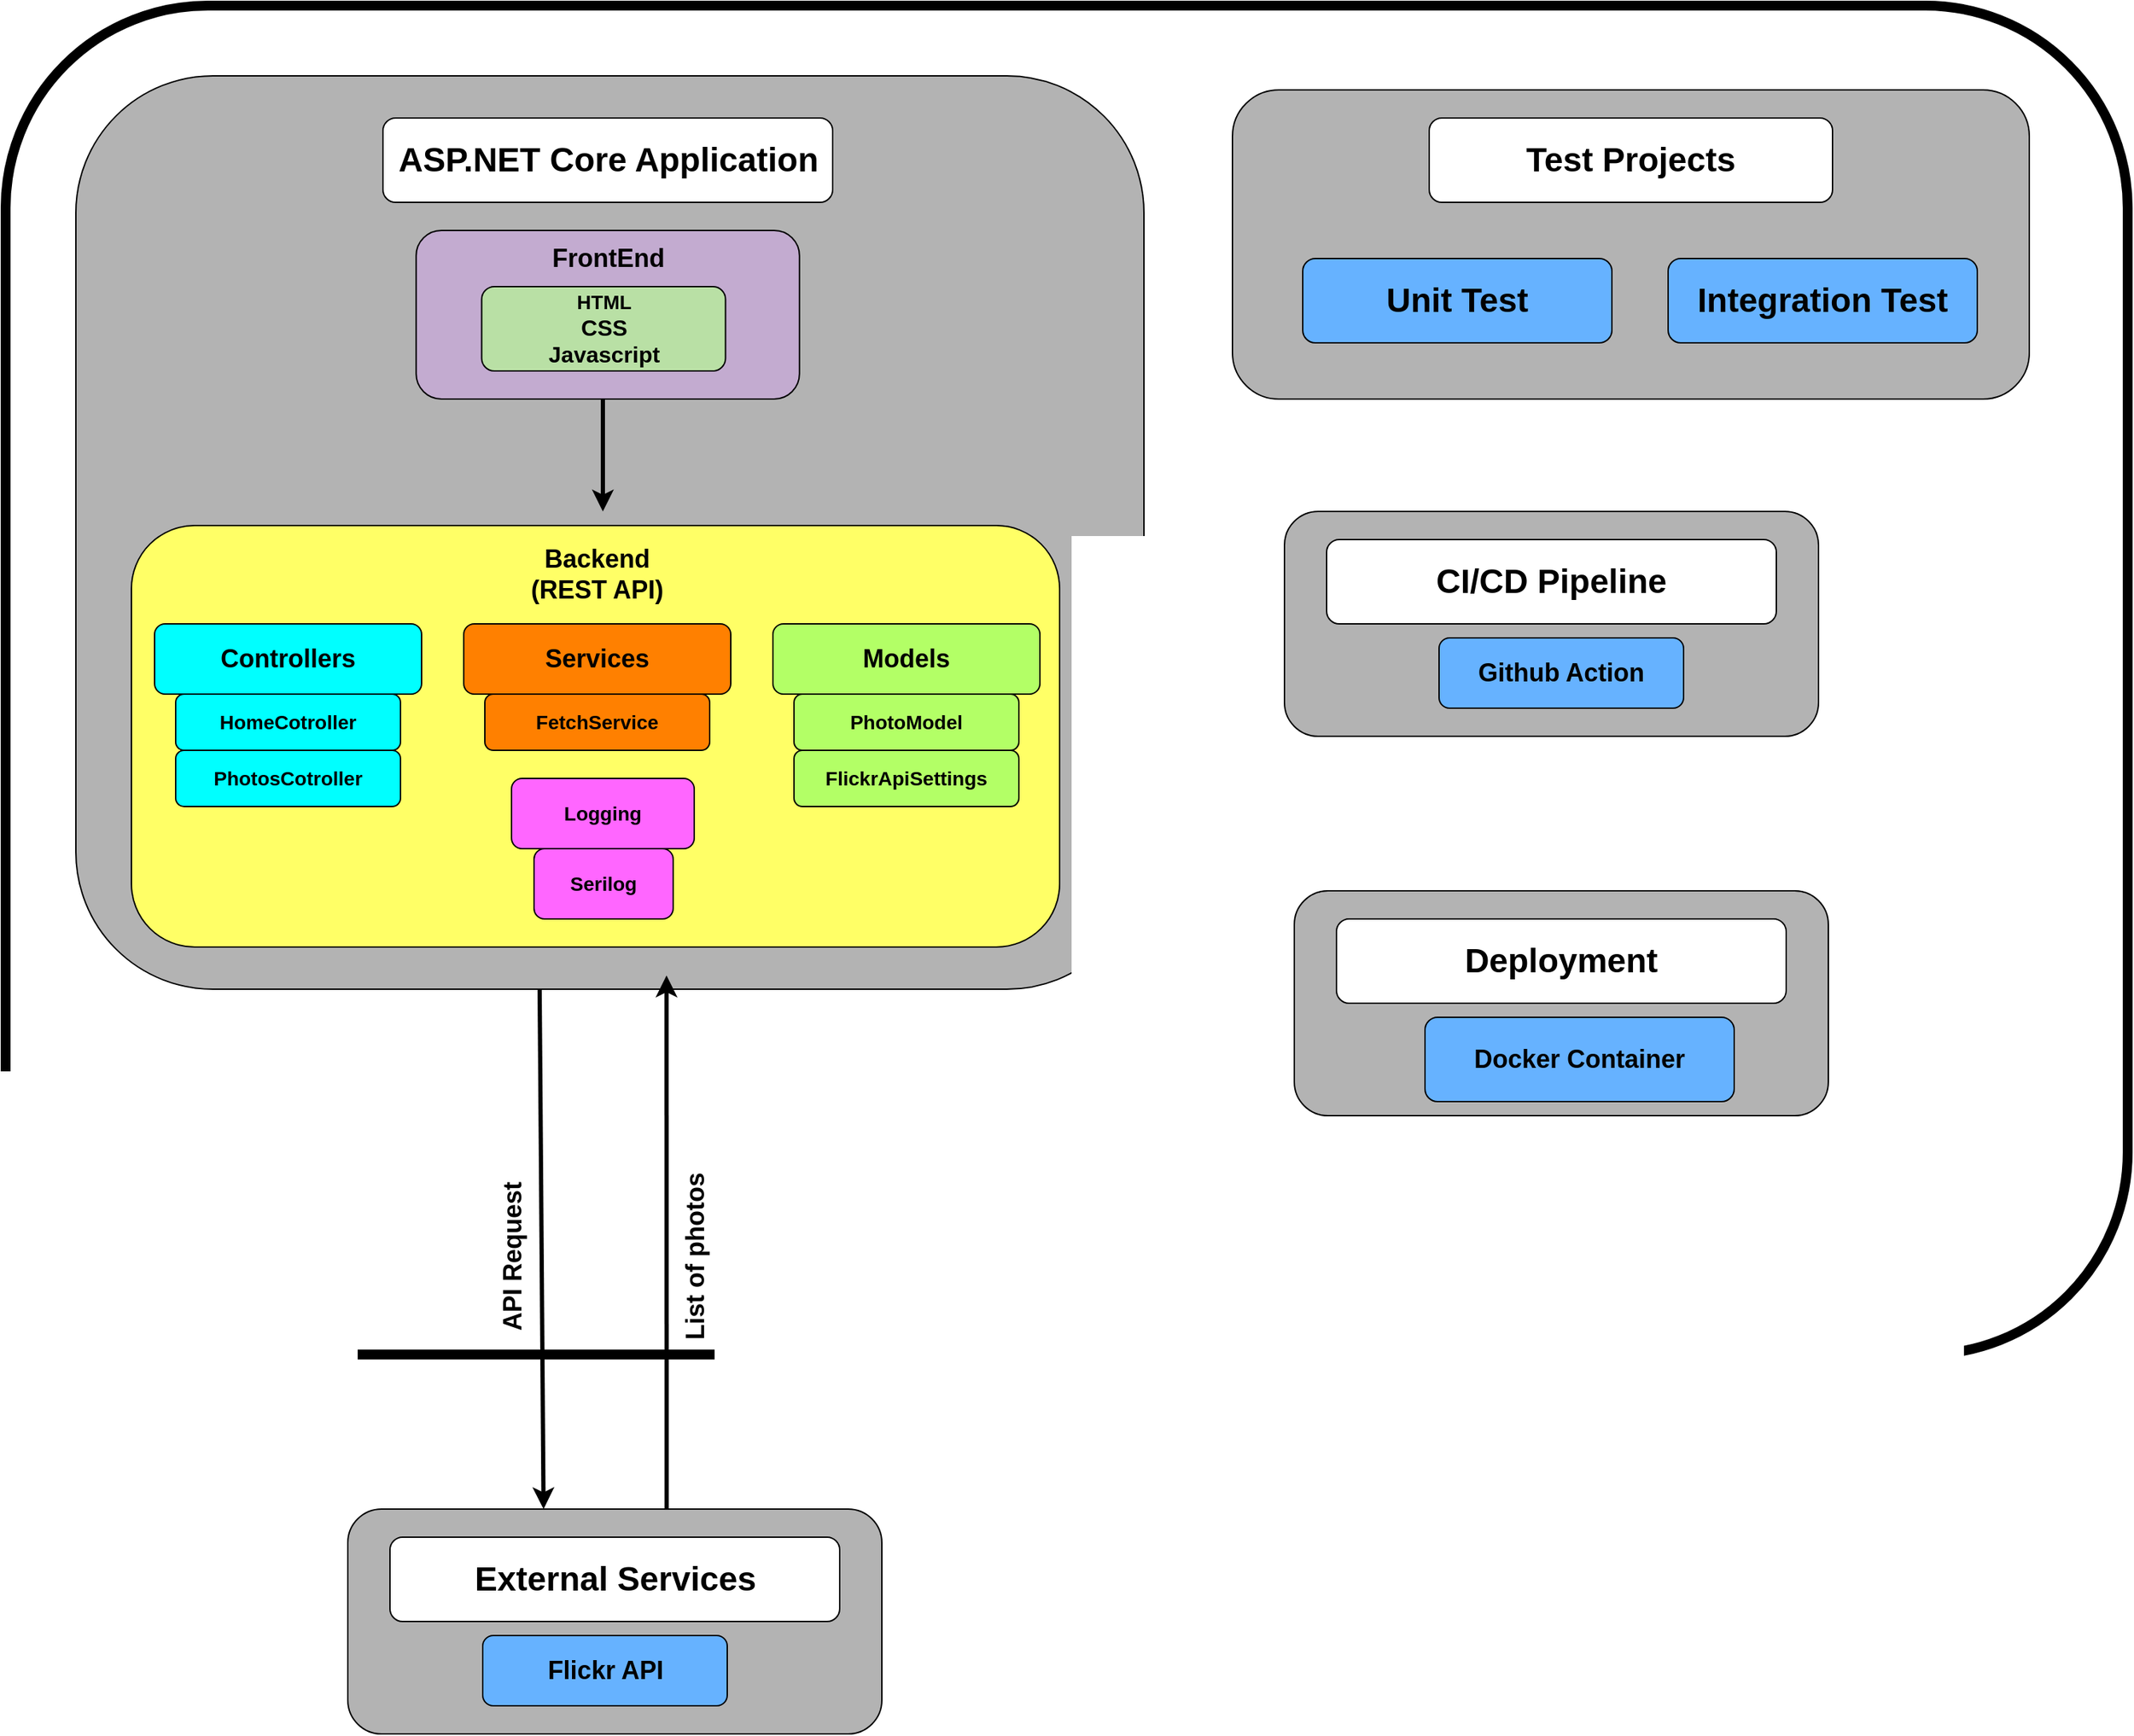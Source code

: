 <mxfile version="24.6.5" type="device">
  <diagram name="Side-1" id="4fUqBWXHznioXVkyNGOa">
    <mxGraphModel dx="3695" dy="3978" grid="1" gridSize="10" guides="1" tooltips="1" connect="1" arrows="1" fold="1" page="1" pageScale="1" pageWidth="827" pageHeight="1169" math="0" shadow="0">
      <root>
        <mxCell id="0" />
        <mxCell id="1" parent="0" />
        <mxCell id="uKUWkSbd6TmhzuxKBlYC-43" value="" style="rounded=1;whiteSpace=wrap;html=1;fillColor=none;strokeWidth=7;" vertex="1" parent="1">
          <mxGeometry x="-460" y="-1280" width="1510" height="960" as="geometry" />
        </mxCell>
        <mxCell id="uKUWkSbd6TmhzuxKBlYC-44" value="" style="rounded=1;whiteSpace=wrap;html=1;fillColor=#B3B3B3;" vertex="1" parent="1">
          <mxGeometry x="-410" y="-1230" width="760" height="650" as="geometry" />
        </mxCell>
        <mxCell id="uKUWkSbd6TmhzuxKBlYC-45" value="&lt;font style=&quot;font-size: 24px;&quot;&gt;&lt;b&gt;ASP.NET Core Application&lt;/b&gt;&lt;/font&gt;" style="rounded=1;whiteSpace=wrap;html=1;" vertex="1" parent="1">
          <mxGeometry x="-191.5" y="-1200" width="320" height="60" as="geometry" />
        </mxCell>
        <mxCell id="uKUWkSbd6TmhzuxKBlYC-46" value="&lt;div&gt;&lt;br&gt;&lt;/div&gt;" style="rounded=1;whiteSpace=wrap;html=1;fillColor=#C3ABD0;" vertex="1" parent="1">
          <mxGeometry x="-167.87" y="-1120" width="272.75" height="120" as="geometry" />
        </mxCell>
        <mxCell id="uKUWkSbd6TmhzuxKBlYC-48" value="" style="rounded=1;whiteSpace=wrap;html=1;fillColor=#FFFF66;" vertex="1" parent="1">
          <mxGeometry x="-370.5" y="-910" width="660.5" height="300" as="geometry" />
        </mxCell>
        <mxCell id="uKUWkSbd6TmhzuxKBlYC-49" value="&lt;font style=&quot;font-size: 18px;&quot;&gt;&lt;b style=&quot;&quot;&gt;Backend (REST API)&lt;/b&gt;&lt;/font&gt;" style="text;strokeColor=none;align=center;fillColor=none;html=1;verticalAlign=middle;whiteSpace=wrap;rounded=0;" vertex="1" parent="1">
          <mxGeometry x="-89" y="-890" width="100" height="30" as="geometry" />
        </mxCell>
        <mxCell id="uKUWkSbd6TmhzuxKBlYC-50" value="&lt;font style=&quot;font-size: 18px;&quot;&gt;&lt;b&gt;Controllers&lt;/b&gt;&lt;/font&gt;" style="rounded=1;whiteSpace=wrap;html=1;fillColor=#00FFFF;" vertex="1" parent="1">
          <mxGeometry x="-354" y="-840" width="190" height="50" as="geometry" />
        </mxCell>
        <mxCell id="uKUWkSbd6TmhzuxKBlYC-51" value="&lt;font style=&quot;font-size: 14px;&quot;&gt;&lt;b&gt;HomeCotroller&lt;/b&gt;&lt;/font&gt;" style="rounded=1;whiteSpace=wrap;html=1;fillColor=#00FFFF;" vertex="1" parent="1">
          <mxGeometry x="-339" y="-790" width="160" height="40" as="geometry" />
        </mxCell>
        <mxCell id="uKUWkSbd6TmhzuxKBlYC-52" value="&lt;font style=&quot;font-size: 14px;&quot;&gt;&lt;b&gt;PhotosCotroller&lt;/b&gt;&lt;/font&gt;" style="rounded=1;whiteSpace=wrap;html=1;fillColor=#00FFFF;" vertex="1" parent="1">
          <mxGeometry x="-339" y="-750" width="160" height="40" as="geometry" />
        </mxCell>
        <mxCell id="uKUWkSbd6TmhzuxKBlYC-53" value="&lt;font style=&quot;font-size: 18px;&quot;&gt;&lt;b&gt;Services&lt;/b&gt;&lt;/font&gt;" style="rounded=1;whiteSpace=wrap;html=1;fillColor=#FF8000;" vertex="1" parent="1">
          <mxGeometry x="-134" y="-840" width="190" height="50" as="geometry" />
        </mxCell>
        <mxCell id="uKUWkSbd6TmhzuxKBlYC-54" value="&lt;font style=&quot;font-size: 14px;&quot;&gt;&lt;b&gt;FetchService&lt;/b&gt;&lt;/font&gt;" style="rounded=1;whiteSpace=wrap;html=1;fillColor=#FF8000;" vertex="1" parent="1">
          <mxGeometry x="-119" y="-790" width="160" height="40" as="geometry" />
        </mxCell>
        <mxCell id="uKUWkSbd6TmhzuxKBlYC-55" value="&lt;font style=&quot;font-size: 18px;&quot;&gt;&lt;b&gt;Models&lt;/b&gt;&lt;/font&gt;" style="rounded=1;whiteSpace=wrap;html=1;fillColor=#B3FF66;" vertex="1" parent="1">
          <mxGeometry x="86" y="-840" width="190" height="50" as="geometry" />
        </mxCell>
        <mxCell id="uKUWkSbd6TmhzuxKBlYC-56" value="&lt;font style=&quot;font-size: 14px;&quot;&gt;&lt;b&gt;PhotoModel&lt;/b&gt;&lt;/font&gt;" style="rounded=1;whiteSpace=wrap;html=1;fillColor=#B3FF66;" vertex="1" parent="1">
          <mxGeometry x="101" y="-790" width="160" height="40" as="geometry" />
        </mxCell>
        <mxCell id="uKUWkSbd6TmhzuxKBlYC-57" value="&lt;font style=&quot;font-size: 14px;&quot;&gt;&lt;b&gt;FlickrApiSettings&lt;/b&gt;&lt;/font&gt;" style="rounded=1;whiteSpace=wrap;html=1;fillColor=#B3FF66;" vertex="1" parent="1">
          <mxGeometry x="101" y="-750" width="160" height="40" as="geometry" />
        </mxCell>
        <mxCell id="uKUWkSbd6TmhzuxKBlYC-58" value="" style="endArrow=classic;html=1;rounded=0;jumpSize=20;strokeWidth=3;" edge="1" parent="1">
          <mxGeometry width="50" height="50" relative="1" as="geometry">
            <mxPoint x="-35" y="-1000" as="sourcePoint" />
            <mxPoint x="-35" y="-920" as="targetPoint" />
          </mxGeometry>
        </mxCell>
        <mxCell id="uKUWkSbd6TmhzuxKBlYC-62" value="" style="rounded=1;whiteSpace=wrap;html=1;fillColor=#B3B3B3;" vertex="1" parent="1">
          <mxGeometry x="413" y="-1220" width="567" height="220" as="geometry" />
        </mxCell>
        <mxCell id="uKUWkSbd6TmhzuxKBlYC-63" value="&lt;font style=&quot;font-size: 24px;&quot;&gt;&lt;b&gt;Test Projects&lt;/b&gt;&lt;/font&gt;" style="rounded=1;whiteSpace=wrap;html=1;" vertex="1" parent="1">
          <mxGeometry x="553" y="-1200" width="287" height="60" as="geometry" />
        </mxCell>
        <mxCell id="uKUWkSbd6TmhzuxKBlYC-66" value="&lt;b&gt;&lt;font style=&quot;font-size: 14px;&quot;&gt;Logging&lt;/font&gt;&lt;/b&gt;" style="rounded=1;whiteSpace=wrap;html=1;fillColor=#FF66FF;" vertex="1" parent="1">
          <mxGeometry x="-100" y="-730" width="130" height="50" as="geometry" />
        </mxCell>
        <mxCell id="uKUWkSbd6TmhzuxKBlYC-69" value="&lt;b&gt;&lt;font style=&quot;font-size: 14px;&quot;&gt;Serilog&lt;/font&gt;&lt;/b&gt;" style="rounded=1;whiteSpace=wrap;html=1;fillColor=#FF66FF;" vertex="1" parent="1">
          <mxGeometry x="-84" y="-680" width="99" height="50" as="geometry" />
        </mxCell>
        <mxCell id="uKUWkSbd6TmhzuxKBlYC-72" value="" style="rounded=1;whiteSpace=wrap;html=1;fillColor=#B3B3B3;" vertex="1" parent="1">
          <mxGeometry x="-216.5" y="-210" width="380" height="160" as="geometry" />
        </mxCell>
        <mxCell id="uKUWkSbd6TmhzuxKBlYC-73" value="&lt;font style=&quot;font-size: 24px;&quot;&gt;&lt;b&gt;External Services&lt;/b&gt;&lt;/font&gt;" style="rounded=1;whiteSpace=wrap;html=1;" vertex="1" parent="1">
          <mxGeometry x="-186.5" y="-190" width="320" height="60" as="geometry" />
        </mxCell>
        <mxCell id="uKUWkSbd6TmhzuxKBlYC-74" value="&lt;font style=&quot;font-size: 18px;&quot;&gt;&lt;b style=&quot;&quot;&gt;Flickr API&lt;/b&gt;&lt;/font&gt;" style="rounded=1;whiteSpace=wrap;html=1;fillColor=#66B2FF;" vertex="1" parent="1">
          <mxGeometry x="-120.5" y="-120" width="174" height="50" as="geometry" />
        </mxCell>
        <mxCell id="uKUWkSbd6TmhzuxKBlYC-76" value="&lt;font style=&quot;font-size: 24px;&quot;&gt;&lt;b&gt;Integration Test&lt;/b&gt;&lt;/font&gt;" style="rounded=1;whiteSpace=wrap;html=1;fillColor=#66B2FF;" vertex="1" parent="1">
          <mxGeometry x="723" y="-1100" width="220" height="60" as="geometry" />
        </mxCell>
        <mxCell id="uKUWkSbd6TmhzuxKBlYC-77" value="&lt;font style=&quot;font-size: 24px;&quot;&gt;&lt;b&gt;Unit Test&lt;/b&gt;&lt;/font&gt;" style="rounded=1;whiteSpace=wrap;html=1;fillColor=#66B2FF;" vertex="1" parent="1">
          <mxGeometry x="463" y="-1100" width="220" height="60" as="geometry" />
        </mxCell>
        <mxCell id="uKUWkSbd6TmhzuxKBlYC-78" value="&lt;font style=&quot;font-size: 14px;&quot;&gt;&lt;b&gt;HTML&lt;/b&gt;&lt;/font&gt;&lt;div&gt;&lt;font size=&quot;3&quot;&gt;&lt;b&gt;CSS&lt;/b&gt;&lt;/font&gt;&lt;/div&gt;&lt;div&gt;&lt;font size=&quot;3&quot;&gt;&lt;b&gt;Javascript&lt;/b&gt;&lt;/font&gt;&lt;/div&gt;" style="rounded=1;whiteSpace=wrap;html=1;fillColor=#B9E0A5;" vertex="1" parent="1">
          <mxGeometry x="-121.25" y="-1080" width="173.5" height="60" as="geometry" />
        </mxCell>
        <mxCell id="uKUWkSbd6TmhzuxKBlYC-79" value="&lt;font style=&quot;font-size: 18px;&quot;&gt;&lt;b&gt;FrontEnd&lt;/b&gt;&lt;/font&gt;" style="text;strokeColor=none;align=center;fillColor=none;html=1;verticalAlign=middle;whiteSpace=wrap;rounded=0;" vertex="1" parent="1">
          <mxGeometry x="-96.49" y="-1120" width="130" height="40" as="geometry" />
        </mxCell>
        <mxCell id="uKUWkSbd6TmhzuxKBlYC-80" value="" style="rounded=1;whiteSpace=wrap;html=1;fillColor=#B3B3B3;" vertex="1" parent="1">
          <mxGeometry x="450" y="-920" width="380" height="160" as="geometry" />
        </mxCell>
        <mxCell id="uKUWkSbd6TmhzuxKBlYC-81" value="&lt;font style=&quot;font-size: 24px;&quot;&gt;&lt;b&gt;CI/CD Pipeline&lt;/b&gt;&lt;/font&gt;" style="rounded=1;whiteSpace=wrap;html=1;" vertex="1" parent="1">
          <mxGeometry x="480" y="-900" width="320" height="60" as="geometry" />
        </mxCell>
        <mxCell id="uKUWkSbd6TmhzuxKBlYC-82" value="&lt;font style=&quot;font-size: 18px;&quot;&gt;&lt;b style=&quot;&quot;&gt;Github Action&lt;/b&gt;&lt;/font&gt;" style="rounded=1;whiteSpace=wrap;html=1;fillColor=#66B2FF;" vertex="1" parent="1">
          <mxGeometry x="560" y="-830" width="174" height="50" as="geometry" />
        </mxCell>
        <mxCell id="uKUWkSbd6TmhzuxKBlYC-83" value="" style="rounded=1;whiteSpace=wrap;html=1;fillColor=#B3B3B3;" vertex="1" parent="1">
          <mxGeometry x="457" y="-650" width="380" height="160" as="geometry" />
        </mxCell>
        <mxCell id="uKUWkSbd6TmhzuxKBlYC-84" value="&lt;font style=&quot;font-size: 24px;&quot;&gt;&lt;b&gt;Deployment&lt;/b&gt;&lt;/font&gt;" style="rounded=1;whiteSpace=wrap;html=1;" vertex="1" parent="1">
          <mxGeometry x="487" y="-630" width="320" height="60" as="geometry" />
        </mxCell>
        <mxCell id="uKUWkSbd6TmhzuxKBlYC-87" value="" style="endArrow=classic;html=1;rounded=0;jumpSize=20;strokeWidth=3;exitX=0.5;exitY=1;exitDx=0;exitDy=0;" edge="1" parent="1">
          <mxGeometry width="50" height="50" relative="1" as="geometry">
            <mxPoint x="-80.0" y="-580.0" as="sourcePoint" />
            <mxPoint x="-77.21" y="-210" as="targetPoint" />
          </mxGeometry>
        </mxCell>
        <mxCell id="uKUWkSbd6TmhzuxKBlYC-88" value="" style="endArrow=classic;html=1;rounded=0;jumpSize=20;strokeWidth=3;entryX=0.553;entryY=0.985;entryDx=0;entryDy=0;entryPerimeter=0;exitX=0.597;exitY=0;exitDx=0;exitDy=0;exitPerimeter=0;" edge="1" parent="1" source="uKUWkSbd6TmhzuxKBlYC-72" target="uKUWkSbd6TmhzuxKBlYC-44">
          <mxGeometry width="50" height="50" relative="1" as="geometry">
            <mxPoint x="120" y="-230" as="sourcePoint" />
            <mxPoint x="-10" y="-580" as="targetPoint" />
          </mxGeometry>
        </mxCell>
        <mxCell id="uKUWkSbd6TmhzuxKBlYC-90" value="&lt;b&gt;&lt;font style=&quot;font-size: 18px;&quot;&gt;API Request&lt;/font&gt;&lt;/b&gt;" style="text;strokeColor=none;align=center;fillColor=none;html=1;verticalAlign=middle;whiteSpace=wrap;rounded=0;rotation=-90;" vertex="1" parent="1">
          <mxGeometry x="-164" y="-400" width="130" height="20" as="geometry" />
        </mxCell>
        <mxCell id="uKUWkSbd6TmhzuxKBlYC-91" value="&lt;b&gt;&lt;font style=&quot;font-size: 18px;&quot;&gt;List of photos&lt;/font&gt;&lt;/b&gt;" style="text;strokeColor=none;align=center;fillColor=none;html=1;verticalAlign=middle;whiteSpace=wrap;rounded=0;rotation=-90;" vertex="1" parent="1">
          <mxGeometry x="-34" y="-400" width="130" height="20" as="geometry" />
        </mxCell>
        <mxCell id="uKUWkSbd6TmhzuxKBlYC-93" value="&lt;font style=&quot;font-size: 18px;&quot;&gt;&lt;b style=&quot;&quot;&gt;Docker Container&lt;/b&gt;&lt;/font&gt;" style="rounded=1;whiteSpace=wrap;html=1;fillColor=#66B2FF;" vertex="1" parent="1">
          <mxGeometry x="550" y="-560" width="220" height="60" as="geometry" />
        </mxCell>
      </root>
    </mxGraphModel>
  </diagram>
</mxfile>
